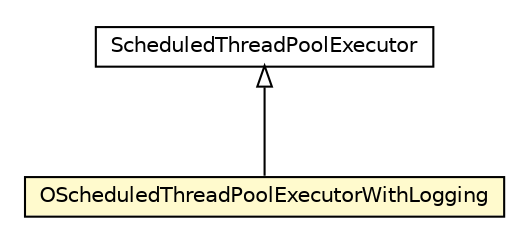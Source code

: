 #!/usr/local/bin/dot
#
# Class diagram 
# Generated by UMLGraph version R5_6-24-gf6e263 (http://www.umlgraph.org/)
#

digraph G {
	edge [fontname="Helvetica",fontsize=10,labelfontname="Helvetica",labelfontsize=10];
	node [fontname="Helvetica",fontsize=10,shape=plaintext];
	nodesep=0.25;
	ranksep=0.5;
	// com.orientechnologies.common.thread.OScheduledThreadPoolExecutorWithLogging
	c3560545 [label=<<table title="com.orientechnologies.common.thread.OScheduledThreadPoolExecutorWithLogging" border="0" cellborder="1" cellspacing="0" cellpadding="2" port="p" bgcolor="lemonChiffon" href="./OScheduledThreadPoolExecutorWithLogging.html">
		<tr><td><table border="0" cellspacing="0" cellpadding="1">
<tr><td align="center" balign="center"> OScheduledThreadPoolExecutorWithLogging </td></tr>
		</table></td></tr>
		</table>>, URL="./OScheduledThreadPoolExecutorWithLogging.html", fontname="Helvetica", fontcolor="black", fontsize=10.0];
	//com.orientechnologies.common.thread.OScheduledThreadPoolExecutorWithLogging extends java.util.concurrent.ScheduledThreadPoolExecutor
	c3562413:p -> c3560545:p [dir=back,arrowtail=empty];
	// java.util.concurrent.ScheduledThreadPoolExecutor
	c3562413 [label=<<table title="java.util.concurrent.ScheduledThreadPoolExecutor" border="0" cellborder="1" cellspacing="0" cellpadding="2" port="p" href="http://java.sun.com/j2se/1.4.2/docs/api/java/util/concurrent/ScheduledThreadPoolExecutor.html">
		<tr><td><table border="0" cellspacing="0" cellpadding="1">
<tr><td align="center" balign="center"> ScheduledThreadPoolExecutor </td></tr>
		</table></td></tr>
		</table>>, URL="http://java.sun.com/j2se/1.4.2/docs/api/java/util/concurrent/ScheduledThreadPoolExecutor.html", fontname="Helvetica", fontcolor="black", fontsize=10.0];
}

